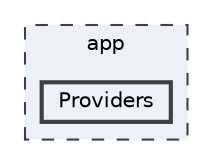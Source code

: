 digraph "C:/wamp64/www/DontForgetMe/S5DevBack/DevLaravel/app/Providers"
{
 // LATEX_PDF_SIZE
  rankdir=LR;
  bgcolor="transparent";
  edge [fontname=Helvetica,fontsize=10,labelfontname=Helvetica,labelfontsize=10];
  node [fontname=Helvetica,fontsize=10,shape=box,height=0.2,width=0.4];
  compound=true
  subgraph clusterdir_d422163b96683743ed3963d4aac17747 {
    graph [ bgcolor="#edf0f7", pencolor="grey25", label="app", fontname=Helvetica,fontsize=10 style="filled,dashed", URL="dir_d422163b96683743ed3963d4aac17747.html",tooltip=""]
  dir_07d79607a5b3b5e8afcff74e4c422a5d [label="Providers", fillcolor="#edf0f7", color="grey25", style="filled,bold", URL="dir_07d79607a5b3b5e8afcff74e4c422a5d.html",tooltip=""];
  }
}
